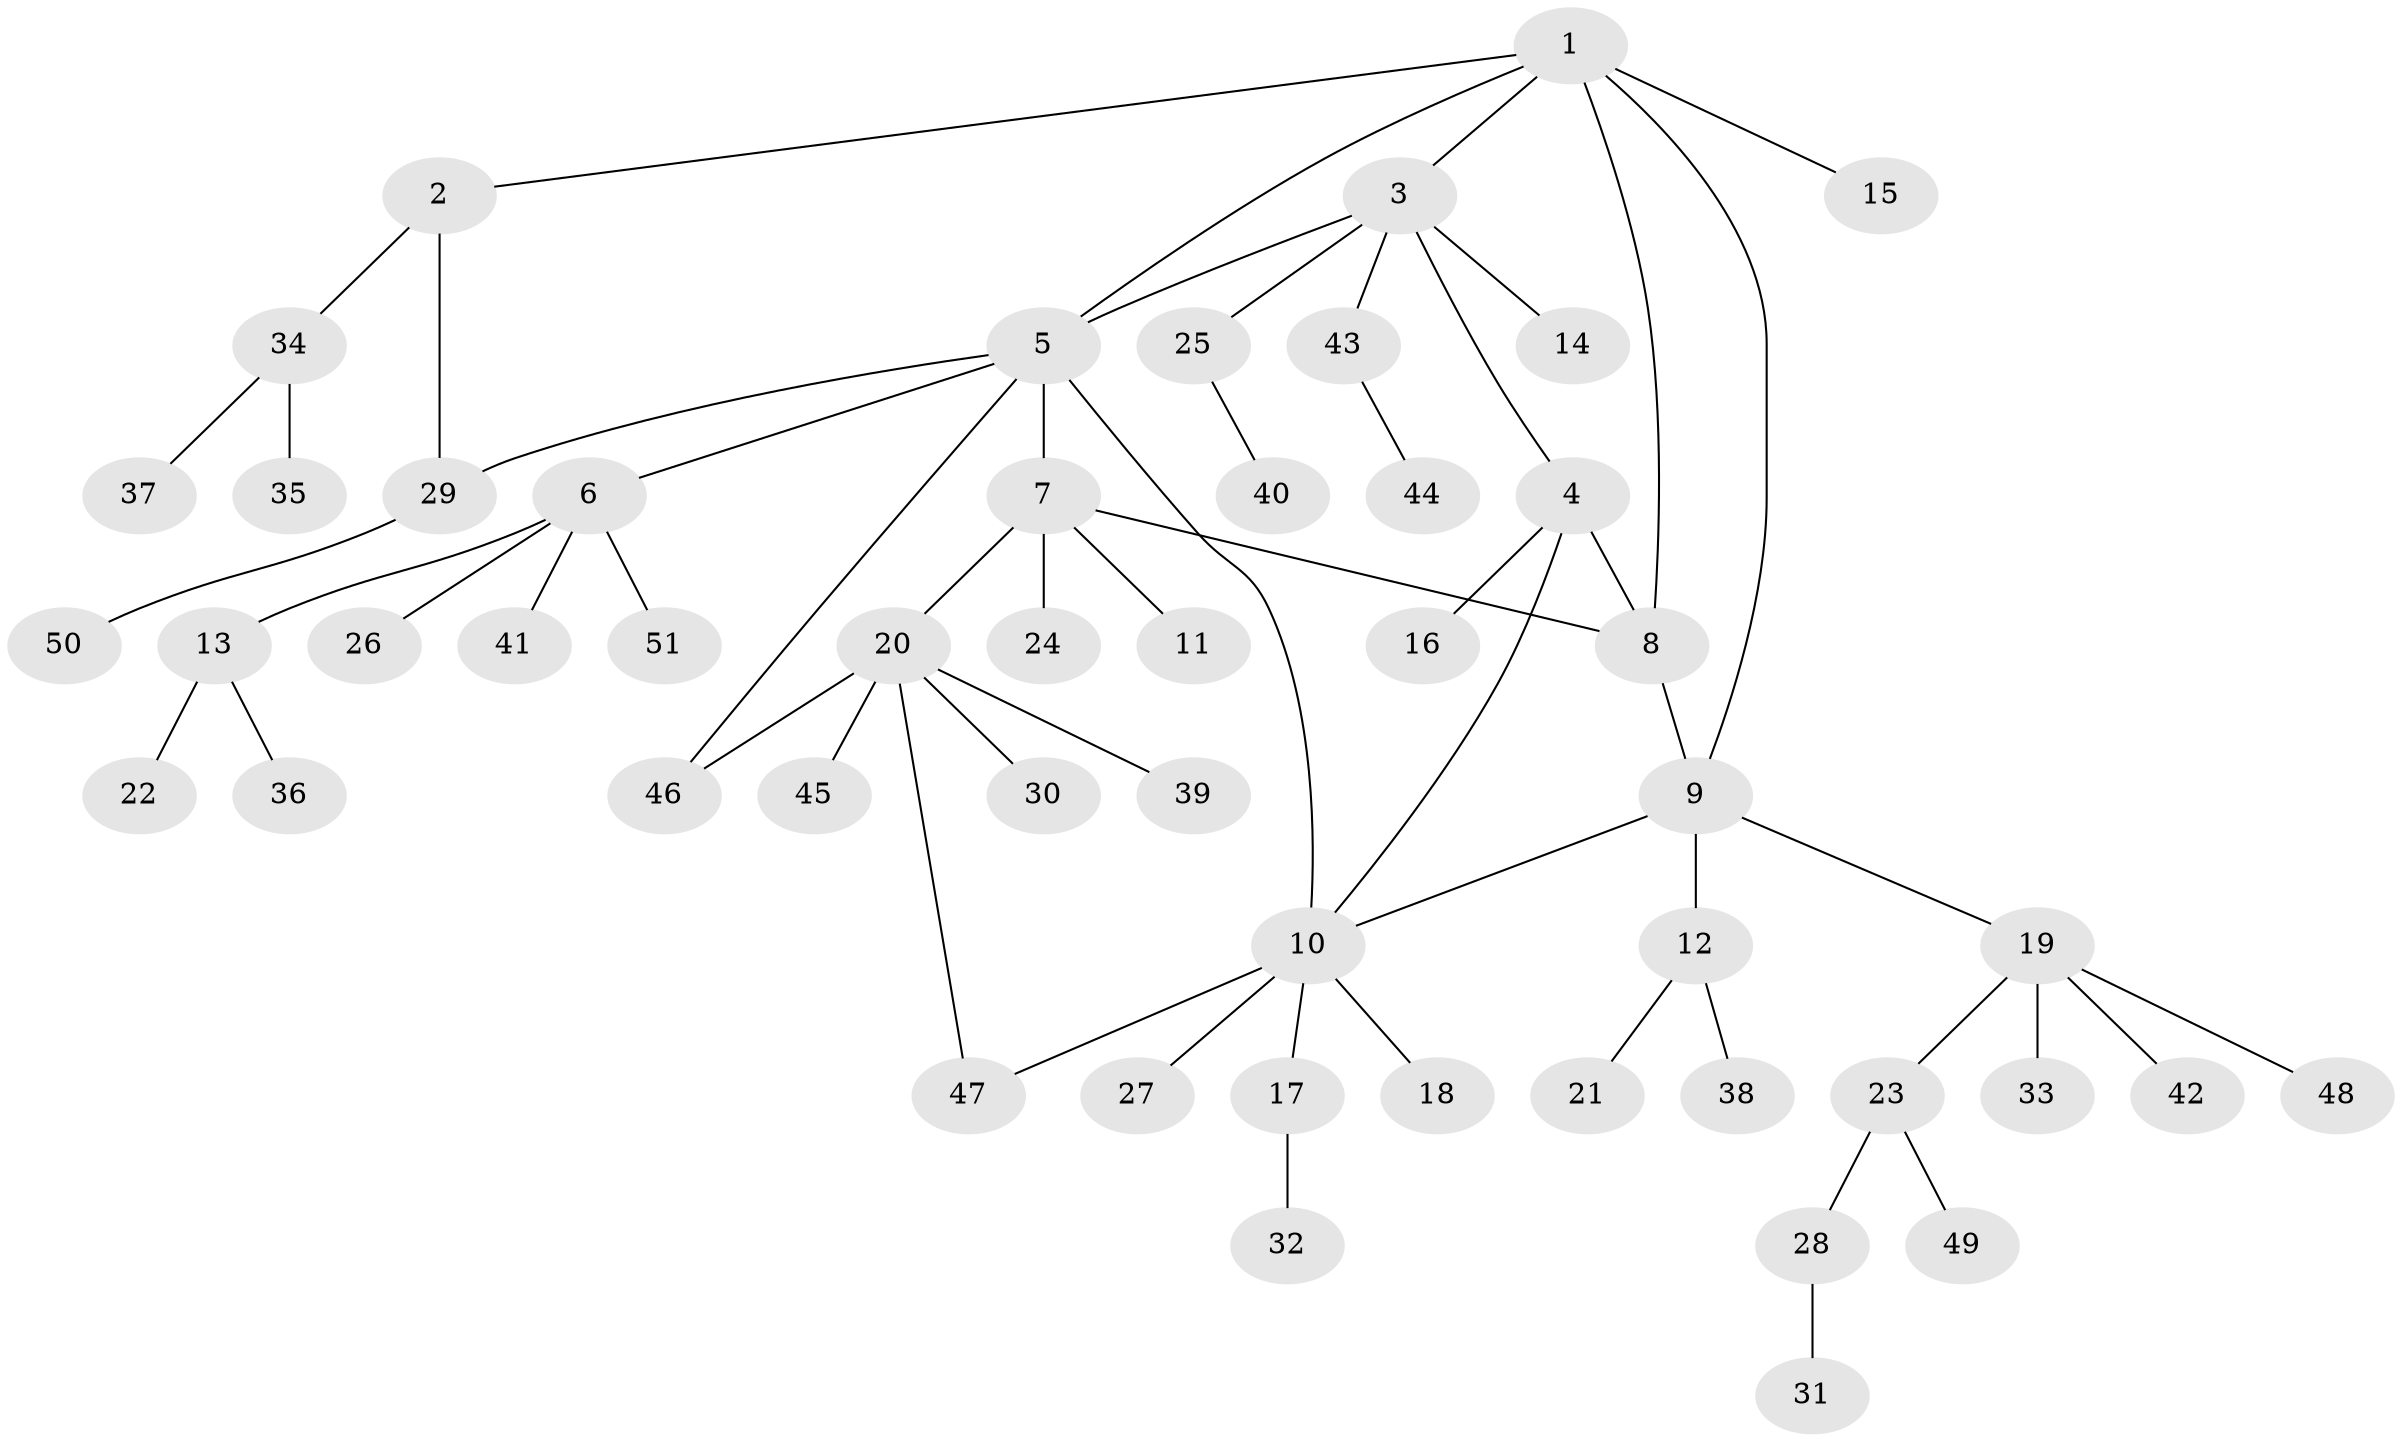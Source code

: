 // coarse degree distribution, {5: 0.08, 3: 0.08, 4: 0.12, 11: 0.04, 1: 0.6, 2: 0.08}
// Generated by graph-tools (version 1.1) at 2025/19/03/04/25 18:19:57]
// undirected, 51 vertices, 59 edges
graph export_dot {
graph [start="1"]
  node [color=gray90,style=filled];
  1;
  2;
  3;
  4;
  5;
  6;
  7;
  8;
  9;
  10;
  11;
  12;
  13;
  14;
  15;
  16;
  17;
  18;
  19;
  20;
  21;
  22;
  23;
  24;
  25;
  26;
  27;
  28;
  29;
  30;
  31;
  32;
  33;
  34;
  35;
  36;
  37;
  38;
  39;
  40;
  41;
  42;
  43;
  44;
  45;
  46;
  47;
  48;
  49;
  50;
  51;
  1 -- 2;
  1 -- 3;
  1 -- 5;
  1 -- 8;
  1 -- 9;
  1 -- 15;
  2 -- 29;
  2 -- 34;
  3 -- 4;
  3 -- 5;
  3 -- 14;
  3 -- 25;
  3 -- 43;
  4 -- 8;
  4 -- 10;
  4 -- 16;
  5 -- 6;
  5 -- 7;
  5 -- 10;
  5 -- 29;
  5 -- 46;
  6 -- 13;
  6 -- 26;
  6 -- 41;
  6 -- 51;
  7 -- 8;
  7 -- 11;
  7 -- 20;
  7 -- 24;
  8 -- 9;
  9 -- 10;
  9 -- 12;
  9 -- 19;
  10 -- 17;
  10 -- 18;
  10 -- 27;
  10 -- 47;
  12 -- 21;
  12 -- 38;
  13 -- 22;
  13 -- 36;
  17 -- 32;
  19 -- 23;
  19 -- 33;
  19 -- 42;
  19 -- 48;
  20 -- 30;
  20 -- 39;
  20 -- 45;
  20 -- 46;
  20 -- 47;
  23 -- 28;
  23 -- 49;
  25 -- 40;
  28 -- 31;
  29 -- 50;
  34 -- 35;
  34 -- 37;
  43 -- 44;
}
